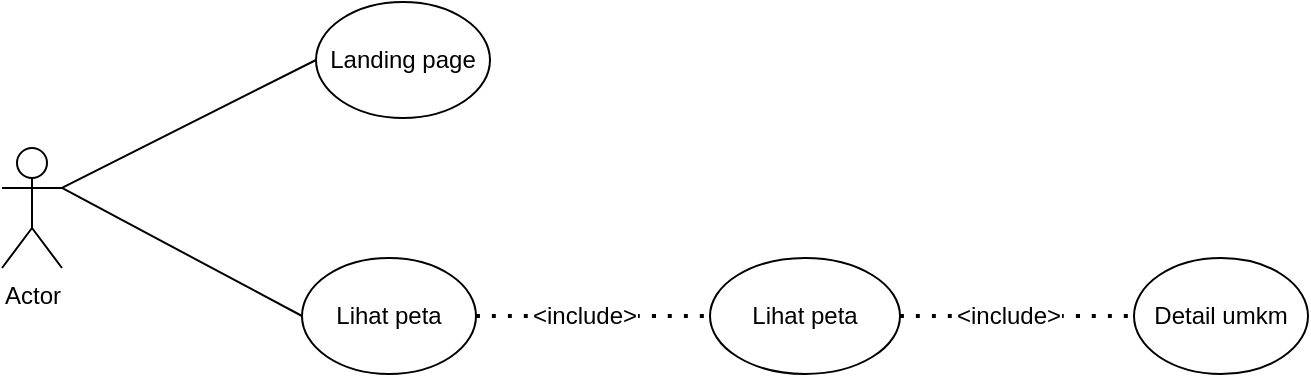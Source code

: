 <mxfile version="24.6.2" type="github">
  <diagram name="Halaman-1" id="mc8gcB1ZVPnBZrRa7C_h">
    <mxGraphModel dx="1334" dy="544" grid="0" gridSize="10" guides="1" tooltips="1" connect="1" arrows="1" fold="1" page="0" pageScale="1" pageWidth="827" pageHeight="1169" math="0" shadow="0">
      <root>
        <mxCell id="0" />
        <mxCell id="1" parent="0" />
        <mxCell id="503pEslo4B4ITY5q5H-f-1" value="Actor" style="shape=umlActor;verticalLabelPosition=bottom;verticalAlign=top;html=1;outlineConnect=0;" vertex="1" parent="1">
          <mxGeometry x="-92" y="139" width="30" height="60" as="geometry" />
        </mxCell>
        <mxCell id="503pEslo4B4ITY5q5H-f-2" value="Landing page" style="ellipse;whiteSpace=wrap;html=1;" vertex="1" parent="1">
          <mxGeometry x="65" y="66" width="87" height="58" as="geometry" />
        </mxCell>
        <mxCell id="503pEslo4B4ITY5q5H-f-3" value="Lihat peta" style="ellipse;whiteSpace=wrap;html=1;" vertex="1" parent="1">
          <mxGeometry x="58" y="194" width="87" height="58" as="geometry" />
        </mxCell>
        <mxCell id="503pEslo4B4ITY5q5H-f-8" value="" style="endArrow=none;html=1;rounded=0;fontSize=12;startSize=8;endSize=8;curved=1;exitX=1;exitY=0.333;exitDx=0;exitDy=0;exitPerimeter=0;entryX=0;entryY=0.5;entryDx=0;entryDy=0;" edge="1" parent="1" source="503pEslo4B4ITY5q5H-f-1" target="503pEslo4B4ITY5q5H-f-2">
          <mxGeometry width="50" height="50" relative="1" as="geometry">
            <mxPoint x="175" y="115" as="sourcePoint" />
            <mxPoint x="225" y="65" as="targetPoint" />
          </mxGeometry>
        </mxCell>
        <mxCell id="503pEslo4B4ITY5q5H-f-9" value="" style="endArrow=none;html=1;rounded=0;fontSize=12;startSize=8;endSize=8;curved=1;exitX=1;exitY=0.333;exitDx=0;exitDy=0;exitPerimeter=0;entryX=0;entryY=0.5;entryDx=0;entryDy=0;" edge="1" parent="1" source="503pEslo4B4ITY5q5H-f-1" target="503pEslo4B4ITY5q5H-f-3">
          <mxGeometry width="50" height="50" relative="1" as="geometry">
            <mxPoint x="175" y="115" as="sourcePoint" />
            <mxPoint x="225" y="65" as="targetPoint" />
          </mxGeometry>
        </mxCell>
        <mxCell id="503pEslo4B4ITY5q5H-f-10" value="Lihat peta" style="ellipse;whiteSpace=wrap;html=1;" vertex="1" parent="1">
          <mxGeometry x="262" y="194" width="95" height="58" as="geometry" />
        </mxCell>
        <mxCell id="503pEslo4B4ITY5q5H-f-12" value="" style="endArrow=none;dashed=1;html=1;dashPattern=1 3;strokeWidth=2;rounded=0;fontSize=12;startSize=8;endSize=8;curved=1;exitX=1;exitY=0.5;exitDx=0;exitDy=0;entryX=0;entryY=0.5;entryDx=0;entryDy=0;" edge="1" parent="1" source="503pEslo4B4ITY5q5H-f-3" target="503pEslo4B4ITY5q5H-f-10">
          <mxGeometry width="50" height="50" relative="1" as="geometry">
            <mxPoint x="175" y="115" as="sourcePoint" />
            <mxPoint x="225" y="65" as="targetPoint" />
          </mxGeometry>
        </mxCell>
        <mxCell id="503pEslo4B4ITY5q5H-f-13" value="&amp;lt;include&amp;gt;" style="edgeLabel;html=1;align=center;verticalAlign=middle;resizable=0;points=[];fontSize=12;" vertex="1" connectable="0" parent="503pEslo4B4ITY5q5H-f-12">
          <mxGeometry x="-0.083" relative="1" as="geometry">
            <mxPoint as="offset" />
          </mxGeometry>
        </mxCell>
        <mxCell id="503pEslo4B4ITY5q5H-f-14" value="Detail umkm" style="ellipse;whiteSpace=wrap;html=1;" vertex="1" parent="1">
          <mxGeometry x="474" y="194" width="87" height="58" as="geometry" />
        </mxCell>
        <mxCell id="503pEslo4B4ITY5q5H-f-17" value="" style="endArrow=none;dashed=1;html=1;dashPattern=1 3;strokeWidth=2;rounded=0;fontSize=12;startSize=8;endSize=8;curved=1;exitX=1;exitY=0.5;exitDx=0;exitDy=0;entryX=0;entryY=0.5;entryDx=0;entryDy=0;" edge="1" parent="1" source="503pEslo4B4ITY5q5H-f-10" target="503pEslo4B4ITY5q5H-f-14">
          <mxGeometry width="50" height="50" relative="1" as="geometry">
            <mxPoint x="394" y="276" as="sourcePoint" />
            <mxPoint x="511" y="276" as="targetPoint" />
          </mxGeometry>
        </mxCell>
        <mxCell id="503pEslo4B4ITY5q5H-f-18" value="&amp;lt;include&amp;gt;" style="edgeLabel;html=1;align=center;verticalAlign=middle;resizable=0;points=[];fontSize=12;" vertex="1" connectable="0" parent="503pEslo4B4ITY5q5H-f-17">
          <mxGeometry x="-0.083" relative="1" as="geometry">
            <mxPoint as="offset" />
          </mxGeometry>
        </mxCell>
      </root>
    </mxGraphModel>
  </diagram>
</mxfile>
